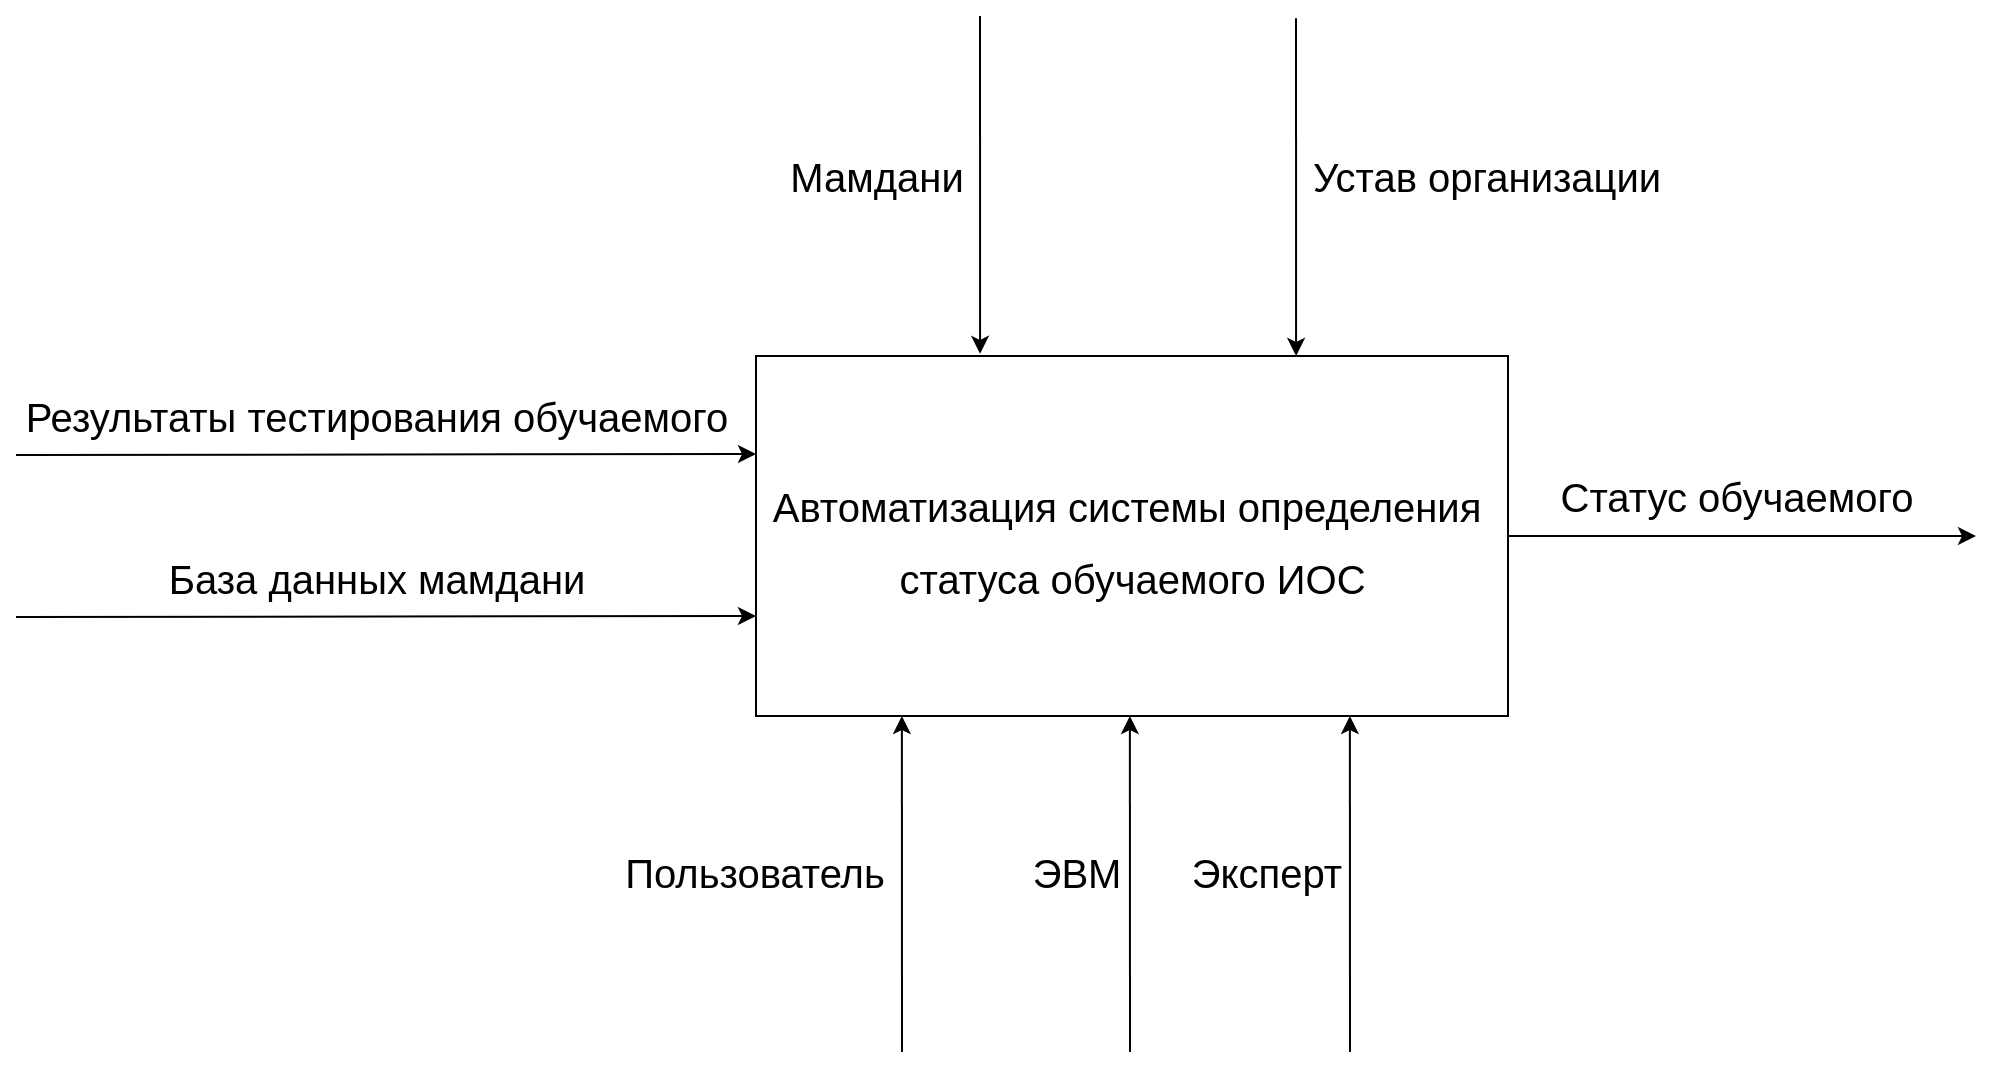 <mxfile version="18.1.3" type="github"><diagram id="oboazmAtq0pwnayOXjCY" name="Page-1"><mxGraphModel dx="2249" dy="790" grid="1" gridSize="10" guides="1" tooltips="1" connect="1" arrows="1" fold="1" page="1" pageScale="1" pageWidth="827" pageHeight="1169" math="0" shadow="0"><root><mxCell id="0"/><mxCell id="1" parent="0"/><mxCell id="bLxr3z6OvMY7t2uUg5iO-3" value="" style="rounded=0;whiteSpace=wrap;html=1;" vertex="1" parent="1"><mxGeometry x="340" y="310" width="376" height="180" as="geometry"/></mxCell><mxCell id="bLxr3z6OvMY7t2uUg5iO-4" value="&lt;div&gt;&lt;font style=&quot;font-size: 20px;&quot;&gt;Автоматизация системы определения&lt;/font&gt;&lt;/div&gt;&lt;div&gt;&lt;font style=&quot;font-size: 20px;&quot;&gt;&amp;nbsp;статуса обучаемого ИОС&lt;/font&gt;&lt;/div&gt;" style="text;html=1;align=center;verticalAlign=middle;resizable=0;points=[];autosize=1;strokeColor=none;fillColor=none;fontSize=30;" vertex="1" parent="1"><mxGeometry x="340" y="360" width="370" height="80" as="geometry"/></mxCell><mxCell id="bLxr3z6OvMY7t2uUg5iO-5" value="" style="endArrow=classic;html=1;rounded=0;fontSize=20;exitX=1;exitY=0.5;exitDx=0;exitDy=0;" edge="1" parent="1" source="bLxr3z6OvMY7t2uUg5iO-3"><mxGeometry width="50" height="50" relative="1" as="geometry"><mxPoint x="510" y="440" as="sourcePoint"/><mxPoint x="950" y="400" as="targetPoint"/></mxGeometry></mxCell><mxCell id="bLxr3z6OvMY7t2uUg5iO-7" value="Статус обучаемого" style="edgeLabel;html=1;align=center;verticalAlign=middle;resizable=0;points=[];fontSize=20;" vertex="1" connectable="0" parent="bLxr3z6OvMY7t2uUg5iO-5"><mxGeometry x="-0.65" y="3" relative="1" as="geometry"><mxPoint x="73" y="-17" as="offset"/></mxGeometry></mxCell><mxCell id="bLxr3z6OvMY7t2uUg5iO-8" value="" style="endArrow=classic;html=1;rounded=0;fontSize=20;entryX=0.298;entryY=-0.006;entryDx=0;entryDy=0;entryPerimeter=0;" edge="1" parent="1" target="bLxr3z6OvMY7t2uUg5iO-3"><mxGeometry width="50" height="50" relative="1" as="geometry"><mxPoint x="452" y="140" as="sourcePoint"/><mxPoint x="440" y="300" as="targetPoint"/></mxGeometry></mxCell><mxCell id="bLxr3z6OvMY7t2uUg5iO-9" value="Мамдани" style="text;html=1;align=center;verticalAlign=middle;resizable=0;points=[];autosize=1;strokeColor=none;fillColor=none;fontSize=20;" vertex="1" parent="1"><mxGeometry x="350" y="205" width="100" height="30" as="geometry"/></mxCell><mxCell id="bLxr3z6OvMY7t2uUg5iO-10" value="" style="endArrow=classic;html=1;rounded=0;fontSize=20;entryX=0.298;entryY=-0.006;entryDx=0;entryDy=0;entryPerimeter=0;" edge="1" parent="1"><mxGeometry width="50" height="50" relative="1" as="geometry"><mxPoint x="610" y="141.08" as="sourcePoint"/><mxPoint x="610.048" y="310.0" as="targetPoint"/></mxGeometry></mxCell><mxCell id="bLxr3z6OvMY7t2uUg5iO-11" value="Устав организации" style="text;html=1;align=center;verticalAlign=middle;resizable=0;points=[];autosize=1;strokeColor=none;fillColor=none;fontSize=20;" vertex="1" parent="1"><mxGeometry x="610" y="205" width="190" height="30" as="geometry"/></mxCell><mxCell id="bLxr3z6OvMY7t2uUg5iO-12" value="" style="endArrow=classic;html=1;rounded=0;fontSize=20;" edge="1" parent="1"><mxGeometry width="50" height="50" relative="1" as="geometry"><mxPoint x="-30" y="359.5" as="sourcePoint"/><mxPoint x="340" y="359" as="targetPoint"/></mxGeometry></mxCell><mxCell id="bLxr3z6OvMY7t2uUg5iO-13" value="Результаты тестирования обучаемого" style="edgeLabel;html=1;align=center;verticalAlign=middle;resizable=0;points=[];fontSize=20;" vertex="1" connectable="0" parent="bLxr3z6OvMY7t2uUg5iO-12"><mxGeometry x="-0.65" y="3" relative="1" as="geometry"><mxPoint x="115" y="-17" as="offset"/></mxGeometry></mxCell><mxCell id="bLxr3z6OvMY7t2uUg5iO-14" value="" style="endArrow=classic;html=1;rounded=0;fontSize=20;" edge="1" parent="1"><mxGeometry width="50" height="50" relative="1" as="geometry"><mxPoint x="-30" y="440.5" as="sourcePoint"/><mxPoint x="340" y="440" as="targetPoint"/></mxGeometry></mxCell><mxCell id="bLxr3z6OvMY7t2uUg5iO-15" value="База данных мамдани" style="edgeLabel;html=1;align=center;verticalAlign=middle;resizable=0;points=[];fontSize=20;" vertex="1" connectable="0" parent="bLxr3z6OvMY7t2uUg5iO-14"><mxGeometry x="-0.65" y="3" relative="1" as="geometry"><mxPoint x="115" y="-17" as="offset"/></mxGeometry></mxCell><mxCell id="bLxr3z6OvMY7t2uUg5iO-16" value="" style="endArrow=classic;html=1;rounded=0;fontSize=20;entryX=0.311;entryY=1.011;entryDx=0;entryDy=0;entryPerimeter=0;" edge="1" parent="1"><mxGeometry width="50" height="50" relative="1" as="geometry"><mxPoint x="413" y="658.02" as="sourcePoint"/><mxPoint x="412.936" y="490" as="targetPoint"/></mxGeometry></mxCell><mxCell id="bLxr3z6OvMY7t2uUg5iO-17" value="Пользователь" style="text;html=1;align=center;verticalAlign=middle;resizable=0;points=[];autosize=1;strokeColor=none;fillColor=none;fontSize=20;" vertex="1" parent="1"><mxGeometry x="264" y="553.02" width="150" height="30" as="geometry"/></mxCell><mxCell id="bLxr3z6OvMY7t2uUg5iO-18" value="" style="endArrow=classic;html=1;rounded=0;fontSize=20;entryX=0.311;entryY=1.011;entryDx=0;entryDy=0;entryPerimeter=0;" edge="1" parent="1"><mxGeometry width="50" height="50" relative="1" as="geometry"><mxPoint x="527" y="658.02" as="sourcePoint"/><mxPoint x="526.936" y="490" as="targetPoint"/></mxGeometry></mxCell><mxCell id="bLxr3z6OvMY7t2uUg5iO-19" value="ЭВМ" style="text;html=1;align=center;verticalAlign=middle;resizable=0;points=[];autosize=1;strokeColor=none;fillColor=none;fontSize=20;" vertex="1" parent="1"><mxGeometry x="470" y="553.02" width="60" height="30" as="geometry"/></mxCell><mxCell id="bLxr3z6OvMY7t2uUg5iO-21" value="" style="endArrow=classic;html=1;rounded=0;fontSize=20;entryX=0.311;entryY=1.011;entryDx=0;entryDy=0;entryPerimeter=0;" edge="1" parent="1"><mxGeometry width="50" height="50" relative="1" as="geometry"><mxPoint x="637" y="658.02" as="sourcePoint"/><mxPoint x="636.936" y="490" as="targetPoint"/></mxGeometry></mxCell><mxCell id="bLxr3z6OvMY7t2uUg5iO-22" value="Эксперт" style="text;html=1;align=center;verticalAlign=middle;resizable=0;points=[];autosize=1;strokeColor=none;fillColor=none;fontSize=20;" vertex="1" parent="1"><mxGeometry x="550" y="553.02" width="90" height="30" as="geometry"/></mxCell></root></mxGraphModel></diagram></mxfile>